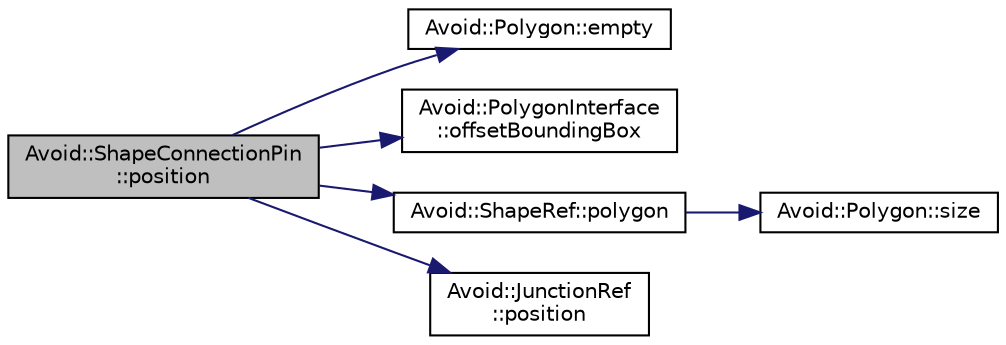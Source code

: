digraph "Avoid::ShapeConnectionPin::position"
{
  edge [fontname="Helvetica",fontsize="10",labelfontname="Helvetica",labelfontsize="10"];
  node [fontname="Helvetica",fontsize="10",shape=record];
  rankdir="LR";
  Node38 [label="Avoid::ShapeConnectionPin\l::position",height=0.2,width=0.4,color="black", fillcolor="grey75", style="filled", fontcolor="black"];
  Node38 -> Node39 [color="midnightblue",fontsize="10",style="solid",fontname="Helvetica"];
  Node39 [label="Avoid::Polygon::empty",height=0.2,width=0.4,color="black", fillcolor="white", style="filled",URL="$classAvoid_1_1Polygon.html#a477d0e8e93509d7955d1f4b4ca0abb0d",tooltip="Returns true if this polygon is empty. "];
  Node38 -> Node40 [color="midnightblue",fontsize="10",style="solid",fontname="Helvetica"];
  Node40 [label="Avoid::PolygonInterface\l::offsetBoundingBox",height=0.2,width=0.4,color="black", fillcolor="white", style="filled",URL="$classAvoid_1_1PolygonInterface.html#af10740857ee9fd5f9dedfb71a9b42630",tooltip="Returns the bounding rectangle that contains this polygon with optionally some buffer space around it..."];
  Node38 -> Node41 [color="midnightblue",fontsize="10",style="solid",fontname="Helvetica"];
  Node41 [label="Avoid::ShapeRef::polygon",height=0.2,width=0.4,color="black", fillcolor="white", style="filled",URL="$classAvoid_1_1ShapeRef.html#aa0a5e8382c7674933e09207bc6e47564",tooltip="Returns a reference to the polygon boundary of this shape. "];
  Node41 -> Node42 [color="midnightblue",fontsize="10",style="solid",fontname="Helvetica"];
  Node42 [label="Avoid::Polygon::size",height=0.2,width=0.4,color="black", fillcolor="white", style="filled",URL="$classAvoid_1_1Polygon.html#a2f9e9c8c78407eefbde944e663d9711e",tooltip="Returns the number of points in this polygon. "];
  Node38 -> Node43 [color="midnightblue",fontsize="10",style="solid",fontname="Helvetica"];
  Node43 [label="Avoid::JunctionRef\l::position",height=0.2,width=0.4,color="black", fillcolor="white", style="filled",URL="$classAvoid_1_1JunctionRef.html#af66cab7216d077ac124674c7c5f08e05",tooltip="Returns the position of this junction. "];
}
